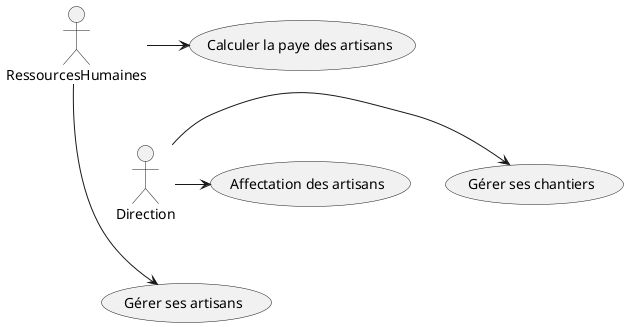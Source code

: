 @startuml UC

usecase c as "Gérer ses chantiers"
usecase g as "Gérer ses artisans"
usecase a as "Affectation des artisans"
usecase p as "Calculer la paye des artisans"

actor Direction
actor RessourcesHumaines

'Pour aligner les 2 acteurs :
a -[hidden]-> g
p -[hidden]-> a

Direction -> c
Direction -> a

RessourcesHumaines -> p
RessourcesHumaines -> g

@enduml